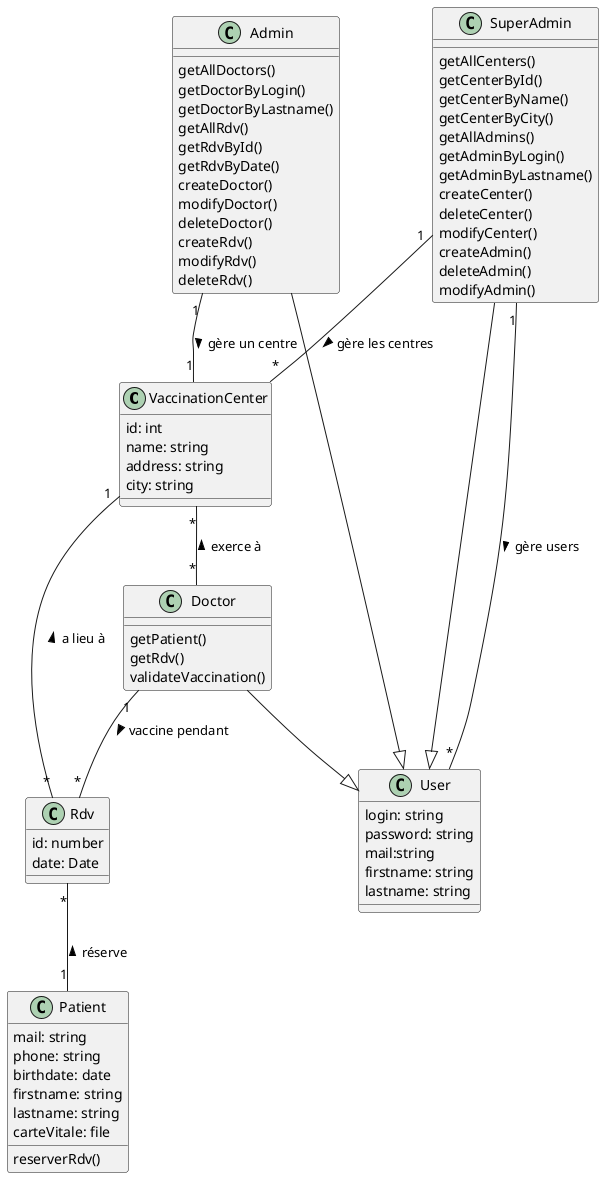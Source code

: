 @startuml Polydoctor

class VaccinationCenter {
    id: int
    name: string
    address: string
    city: string
    'attibuts en private
}

class User {
    login: string
    password: string
    mail:string
    firstname: string
    lastname: string
    'attributs en protected et pas en private

}

class Doctor {
    getPatient()
    getRdv()
    validateVaccination()
}
class Admin {
    getAllDoctors()
    getDoctorByLogin()
    getDoctorByLastname()
    getAllRdv()
    getRdvById()
    getRdvByDate()
    createDoctor()
    modifyDoctor()
    deleteDoctor()
    createRdv()
    modifyRdv()
    deleteRdv()
}

Class SuperAdmin{
    getAllCenters()
    getCenterById()
    getCenterByName()
    getCenterByCity()
    getAllAdmins()
    getAdminByLogin()
    getAdminByLastname()
    createCenter()
    deleteCenter()
    modifyCenter()
    createAdmin()
    deleteAdmin()
    modifyAdmin()
}

class Patient {
    mail: string
    phone: string
    birthdate: date
    firstname: string
    lastname: string
    carteVitale: file
    'file upload Sam en charge
    'attributs en private
    reserverRdv()
}

class Rdv {
    id: number
    date: Date
    'attributs en private
}

'héritage
Doctor --|> User
Admin --|> User
SuperAdmin --|> User


'action
Rdv "*" -- "1" Patient : réserve <
Doctor "1" -- "*" Rdv : vaccine pendant >
Rdv "*" -- "1" VaccinationCenter : a lieu à >
VaccinationCenter "*" -- "*" Doctor : exerce à <

SuperAdmin "1" -- "*" VaccinationCenter : gère les centres >
Admin "1" -- "1" VaccinationCenter : gère un centre >
SuperAdmin "1" -- "*" User : gère users >

@enduml
